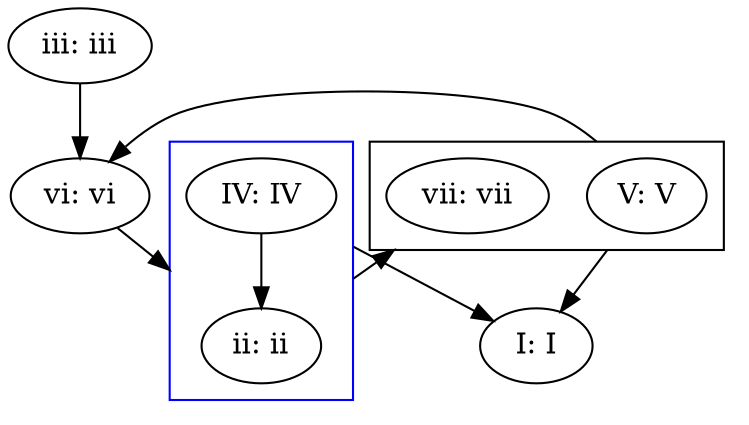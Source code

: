 

digraph G {

  compound=true;
  forcelabels=true;

  iii[label="iii: iii"];
  vi[label="vi: vi"];
  V[label="V: V"];
  I[label="I: I"];
  IV[label="IV: IV"];
  vii[label="vii: vii"];
  ii[label="ii: ii"];



   subgraph cluster1 {
      IV  -> ii;
      color=blue
   }
   subgraph cluster2 {
      vii;
      V;
   }
   V -> vi [ltail=cluster2];
   ii-> vii [ltail=cluster1, lhead=cluster2];
   V   -> I [ltail=cluster2];
   IV  -> I [ltail=cluster1];
   iii -> vi;
   vi  -> ii [lhead=cluster1];
}
